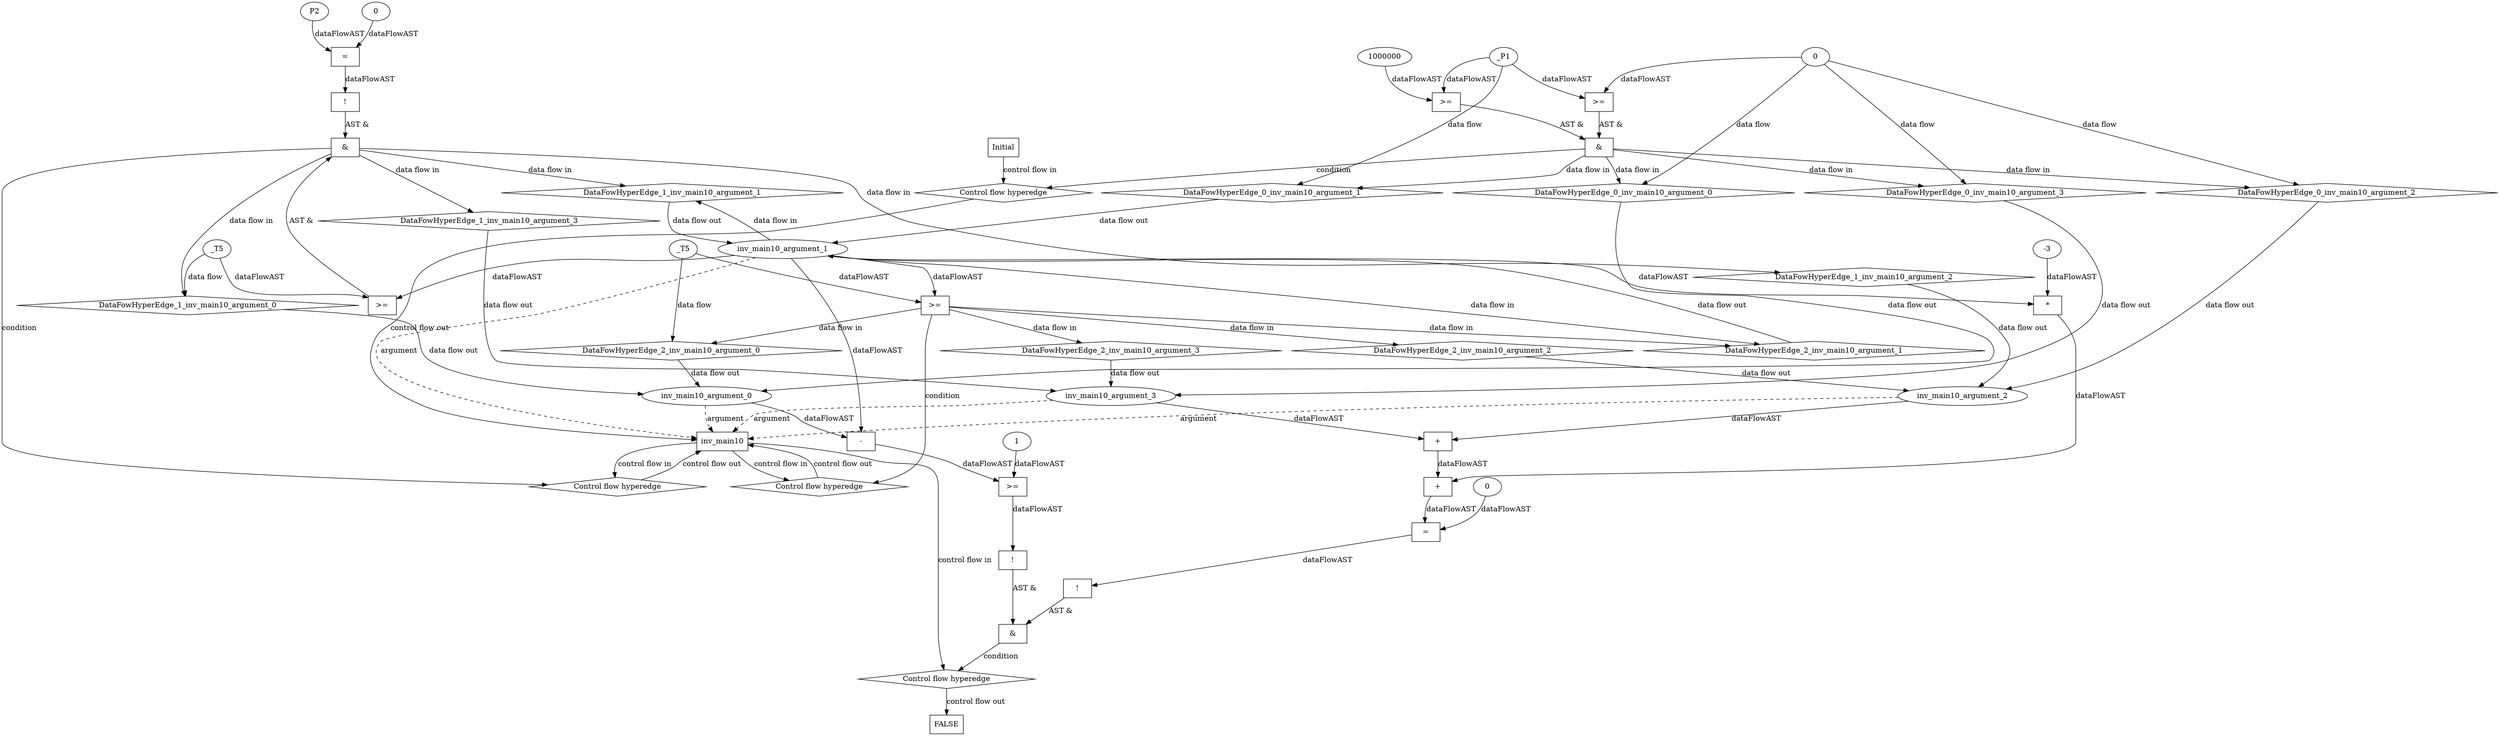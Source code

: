 digraph dag {
"inv_main10" [label="inv_main10" nodeName="inv_main10" class=cfn  shape="rect"];
FALSE [label="FALSE" nodeName=FALSE class=cfn  shape="rect"];
Initial [label="Initial" nodeName=Initial class=cfn  shape="rect"];
ControlFowHyperEdge_0 [label="Control flow hyperedge" nodeName=ControlFowHyperEdge_0 class=controlFlowHyperEdge shape="diamond"];
"Initial" -> ControlFowHyperEdge_0 [label="control flow in"]
ControlFowHyperEdge_0 -> "inv_main10" [label="control flow out"]
ControlFowHyperEdge_1 [label="Control flow hyperedge" nodeName=ControlFowHyperEdge_1 class=controlFlowHyperEdge shape="diamond"];
"inv_main10" -> ControlFowHyperEdge_1 [label="control flow in"]
ControlFowHyperEdge_1 -> "inv_main10" [label="control flow out"]
ControlFowHyperEdge_2 [label="Control flow hyperedge" nodeName=ControlFowHyperEdge_2 class=controlFlowHyperEdge shape="diamond"];
"inv_main10" -> ControlFowHyperEdge_2 [label="control flow in"]
ControlFowHyperEdge_2 -> "inv_main10" [label="control flow out"]
ControlFowHyperEdge_3 [label="Control flow hyperedge" nodeName=ControlFowHyperEdge_3 class=controlFlowHyperEdge shape="diamond"];
"inv_main10" -> ControlFowHyperEdge_3 [label="control flow in"]
ControlFowHyperEdge_3 -> "FALSE" [label="control flow out"]
"inv_main10_argument_0" [label="inv_main10_argument_0" nodeName=argument0 class=argument  head="inv_main10" shape="oval"];
"inv_main10_argument_0" -> "inv_main10"[label="argument" style="dashed"]
"inv_main10_argument_1" [label="inv_main10_argument_1" nodeName=argument1 class=argument  head="inv_main10" shape="oval"];
"inv_main10_argument_1" -> "inv_main10"[label="argument" style="dashed"]
"inv_main10_argument_2" [label="inv_main10_argument_2" nodeName=argument2 class=argument  head="inv_main10" shape="oval"];
"inv_main10_argument_2" -> "inv_main10"[label="argument" style="dashed"]
"inv_main10_argument_3" [label="inv_main10_argument_3" nodeName=argument3 class=argument  head="inv_main10" shape="oval"];
"inv_main10_argument_3" -> "inv_main10"[label="argument" style="dashed"]

"xxxinv_main10___Initial_0xxx_and" [label="&" nodeName="xxxinv_main10___Initial_0xxx_and" class=Operator shape="rect"];
"xxxinv_main10___Initial_0xxxguard_0_node_0" [label=">=" nodeName="xxxinv_main10___Initial_0xxxguard_0_node_0" class=Operator  shape="rect"];
"xxxinv_main10___Initial_0xxxguard_0_node_1" [label="1000000" nodeName="xxxinv_main10___Initial_0xxxguard_0_node_1" class=Literal ];
"xxxinv_main10___Initial_0xxxguard_0_node_1" -> "xxxinv_main10___Initial_0xxxguard_0_node_0"[label="dataFlowAST"]
"xxxinv_main10___Initial_0xxxdataFlow1_node_0" -> "xxxinv_main10___Initial_0xxxguard_0_node_0"[label="dataFlowAST"]

"xxxinv_main10___Initial_0xxxguard_0_node_0" -> "xxxinv_main10___Initial_0xxx_and" [label="AST &"];
"xxxinv_main10___Initial_0xxxguard1_node_0" [label=">=" nodeName="xxxinv_main10___Initial_0xxxguard1_node_0" class=Operator  shape="rect"];
"xxxinv_main10___Initial_0xxxdataFlow1_node_0" -> "xxxinv_main10___Initial_0xxxguard1_node_0"[label="dataFlowAST"]
"xxxinv_main10___Initial_0xxxdataFlow_0_node_0" -> "xxxinv_main10___Initial_0xxxguard1_node_0"[label="dataFlowAST"]

"xxxinv_main10___Initial_0xxxguard1_node_0" -> "xxxinv_main10___Initial_0xxx_and" [label="AST &"];
"xxxinv_main10___Initial_0xxx_and" -> "ControlFowHyperEdge_0" [label="condition"];
"xxxinv_main10___Initial_0xxxdataFlow_0_node_0" [label="0" nodeName="xxxinv_main10___Initial_0xxxdataFlow_0_node_0" class=Literal ];

"xxxinv_main10___Initial_0xxxdataFlow_0_node_0" -> "DataFowHyperEdge_0_inv_main10_argument_0" [label="data flow"];
"xxxinv_main10___Initial_0xxxdataFlow1_node_0" [label="_P1" nodeName="xxxinv_main10___Initial_0xxxdataFlow1_node_0" class=Constant ];

"xxxinv_main10___Initial_0xxxdataFlow1_node_0" -> "DataFowHyperEdge_0_inv_main10_argument_1" [label="data flow"];

"xxxinv_main10___Initial_0xxxdataFlow_0_node_0" -> "DataFowHyperEdge_0_inv_main10_argument_2" [label="data flow"];

"xxxinv_main10___Initial_0xxxdataFlow_0_node_0" -> "DataFowHyperEdge_0_inv_main10_argument_3" [label="data flow"];
"xxxinv_main10___inv_main10_1xxx_and" [label="&" nodeName="xxxinv_main10___inv_main10_1xxx_and" class=Operator shape="rect"];
"xxxinv_main10___inv_main10_1xxxguard_0_node_0" [label=">=" nodeName="xxxinv_main10___inv_main10_1xxxguard_0_node_0" class=Operator  shape="rect"];
"inv_main10_argument_1" -> "xxxinv_main10___inv_main10_1xxxguard_0_node_0"[label="dataFlowAST"]
"xxxinv_main10___inv_main10_1xxxdataFlow_0_node_0" -> "xxxinv_main10___inv_main10_1xxxguard_0_node_0"[label="dataFlowAST"]

"xxxinv_main10___inv_main10_1xxxguard_0_node_0" -> "xxxinv_main10___inv_main10_1xxx_and" [label="AST &"];
"xxxinv_main10___inv_main10_1xxxguard1_node_0" [label="!" nodeName="xxxinv_main10___inv_main10_1xxxguard1_node_0" class=Operator shape="rect"];
"xxxinv_main10___inv_main10_1xxxguard1_node_1" [label="=" nodeName="xxxinv_main10___inv_main10_1xxxguard1_node_1" class=Operator  shape="rect"];
"xxxinv_main10___inv_main10_1xxxguard1_node_2" [label="P2" nodeName="xxxinv_main10___inv_main10_1xxxguard1_node_2" class=Constant ];
"xxxinv_main10___inv_main10_1xxxguard1_node_3" [label="0" nodeName="xxxinv_main10___inv_main10_1xxxguard1_node_3" class=Literal ];
"xxxinv_main10___inv_main10_1xxxguard1_node_1" -> "xxxinv_main10___inv_main10_1xxxguard1_node_0"[label="dataFlowAST"]
"xxxinv_main10___inv_main10_1xxxguard1_node_2" -> "xxxinv_main10___inv_main10_1xxxguard1_node_1"[label="dataFlowAST"]
"xxxinv_main10___inv_main10_1xxxguard1_node_3" -> "xxxinv_main10___inv_main10_1xxxguard1_node_1"[label="dataFlowAST"]

"xxxinv_main10___inv_main10_1xxxguard1_node_0" -> "xxxinv_main10___inv_main10_1xxx_and" [label="AST &"];
"xxxinv_main10___inv_main10_1xxx_and" -> "ControlFowHyperEdge_1" [label="condition"];
"xxxinv_main10___inv_main10_1xxxdataFlow_0_node_0" [label="_T5" nodeName="xxxinv_main10___inv_main10_1xxxdataFlow_0_node_0" class=Constant ];

"xxxinv_main10___inv_main10_1xxxdataFlow_0_node_0" -> "DataFowHyperEdge_1_inv_main10_argument_0" [label="data flow"];
"xxxinv_main10___inv_main10_2xxxguard_0_node_0" [label=">=" nodeName="xxxinv_main10___inv_main10_2xxxguard_0_node_0" class=Operator  shape="rect"];
"inv_main10_argument_1" -> "xxxinv_main10___inv_main10_2xxxguard_0_node_0"[label="dataFlowAST"]
"xxxinv_main10___inv_main10_2xxxdataFlow_0_node_0" -> "xxxinv_main10___inv_main10_2xxxguard_0_node_0"[label="dataFlowAST"]

"xxxinv_main10___inv_main10_2xxxguard_0_node_0" -> "ControlFowHyperEdge_2" [label="condition"];
"xxxinv_main10___inv_main10_2xxxdataFlow_0_node_0" [label="_T5" nodeName="xxxinv_main10___inv_main10_2xxxdataFlow_0_node_0" class=Constant ];

"xxxinv_main10___inv_main10_2xxxdataFlow_0_node_0" -> "DataFowHyperEdge_2_inv_main10_argument_0" [label="data flow"];
"xxxFALSE___inv_main10_3xxx_and" [label="&" nodeName="xxxFALSE___inv_main10_3xxx_and" class=Operator shape="rect"];
"xxxFALSE___inv_main10_3xxxguard_0_node_0" [label="!" nodeName="xxxFALSE___inv_main10_3xxxguard_0_node_0" class=Operator shape="rect"];
"xxxFALSE___inv_main10_3xxxguard_0_node_1" [label="=" nodeName="xxxFALSE___inv_main10_3xxxguard_0_node_1" class=Operator  shape="rect"];
"xxxFALSE___inv_main10_3xxxguard_0_node_2" [label="+" nodeName="xxxFALSE___inv_main10_3xxxguard_0_node_2" class= Operator shape="rect"];
"xxxFALSE___inv_main10_3xxxguard_0_node_3" [label="+" nodeName="xxxFALSE___inv_main10_3xxxguard_0_node_3" class= Operator shape="rect"];
"xxxFALSE___inv_main10_3xxxguard_0_node_6" [label="*" nodeName="xxxFALSE___inv_main10_3xxxguard_0_node_6" class=Operator  shape="rect"];
"xxxFALSE___inv_main10_3xxxguard_0_node_7" [label="-3" nodeName="xxxFALSE___inv_main10_3xxxguard_0_node_7" class=Coeff ];
"xxxFALSE___inv_main10_3xxxguard_0_node_9" [label="0" nodeName="xxxFALSE___inv_main10_3xxxguard_0_node_9" class=Literal ];
"xxxFALSE___inv_main10_3xxxguard_0_node_1" -> "xxxFALSE___inv_main10_3xxxguard_0_node_0"[label="dataFlowAST"]
"xxxFALSE___inv_main10_3xxxguard_0_node_2" -> "xxxFALSE___inv_main10_3xxxguard_0_node_1"[label="dataFlowAST"]
"xxxFALSE___inv_main10_3xxxguard_0_node_9" -> "xxxFALSE___inv_main10_3xxxguard_0_node_1"[label="dataFlowAST"]
"xxxFALSE___inv_main10_3xxxguard_0_node_3" -> "xxxFALSE___inv_main10_3xxxguard_0_node_2"[label="dataFlowAST"]
"xxxFALSE___inv_main10_3xxxguard_0_node_6" -> "xxxFALSE___inv_main10_3xxxguard_0_node_2"[label="dataFlowAST"]
"inv_main10_argument_3" -> "xxxFALSE___inv_main10_3xxxguard_0_node_3"[label="dataFlowAST"]
"inv_main10_argument_2" -> "xxxFALSE___inv_main10_3xxxguard_0_node_3"[label="dataFlowAST"]
"inv_main10_argument_1" -> "xxxFALSE___inv_main10_3xxxguard_0_node_6"[label="dataFlowAST"]
"xxxFALSE___inv_main10_3xxxguard_0_node_7" -> "xxxFALSE___inv_main10_3xxxguard_0_node_6"[label="dataFlowAST"]

"xxxFALSE___inv_main10_3xxxguard_0_node_0" -> "xxxFALSE___inv_main10_3xxx_and" [label="AST &"];
"xxxFALSE___inv_main10_3xxxguard1_node_0" [label="!" nodeName="xxxFALSE___inv_main10_3xxxguard1_node_0" class=Operator shape="rect"];
"xxxFALSE___inv_main10_3xxxguard1_node_1" [label=">=" nodeName="xxxFALSE___inv_main10_3xxxguard1_node_1" class=Operator  shape="rect"];
"xxxFALSE___inv_main10_3xxxguard1_node_2" [label="-" nodeName="xxxFALSE___inv_main10_3xxxguard1_node_2" class= Operator shape="rect"];
"xxxFALSE___inv_main10_3xxxguard1_node_5" [label="1" nodeName="xxxFALSE___inv_main10_3xxxguard1_node_5" class=Literal ];
"xxxFALSE___inv_main10_3xxxguard1_node_1" -> "xxxFALSE___inv_main10_3xxxguard1_node_0"[label="dataFlowAST"]
"xxxFALSE___inv_main10_3xxxguard1_node_2" -> "xxxFALSE___inv_main10_3xxxguard1_node_1"[label="dataFlowAST"]
"xxxFALSE___inv_main10_3xxxguard1_node_5" -> "xxxFALSE___inv_main10_3xxxguard1_node_1"[label="dataFlowAST"]
"inv_main10_argument_1" -> "xxxFALSE___inv_main10_3xxxguard1_node_2"[label="dataFlowAST"]
"inv_main10_argument_0" -> "xxxFALSE___inv_main10_3xxxguard1_node_2"[label="dataFlowAST"]

"xxxFALSE___inv_main10_3xxxguard1_node_0" -> "xxxFALSE___inv_main10_3xxx_and" [label="AST &"];
"xxxFALSE___inv_main10_3xxx_and" -> "ControlFowHyperEdge_3" [label="condition"];
"DataFowHyperEdge_0_inv_main10_argument_0" [label="DataFowHyperEdge_0_inv_main10_argument_0" nodeName="DataFowHyperEdge_0_inv_main10_argument_0" class=DataFlowHyperedge shape="diamond"];
"DataFowHyperEdge_0_inv_main10_argument_0" -> "inv_main10_argument_0"[label="data flow out"]
"xxxinv_main10___Initial_0xxx_and" -> "DataFowHyperEdge_0_inv_main10_argument_0"[label="data flow in"]
"DataFowHyperEdge_0_inv_main10_argument_1" [label="DataFowHyperEdge_0_inv_main10_argument_1" nodeName="DataFowHyperEdge_0_inv_main10_argument_1" class=DataFlowHyperedge shape="diamond"];
"DataFowHyperEdge_0_inv_main10_argument_1" -> "inv_main10_argument_1"[label="data flow out"]
"xxxinv_main10___Initial_0xxx_and" -> "DataFowHyperEdge_0_inv_main10_argument_1"[label="data flow in"]
"DataFowHyperEdge_0_inv_main10_argument_2" [label="DataFowHyperEdge_0_inv_main10_argument_2" nodeName="DataFowHyperEdge_0_inv_main10_argument_2" class=DataFlowHyperedge shape="diamond"];
"DataFowHyperEdge_0_inv_main10_argument_2" -> "inv_main10_argument_2"[label="data flow out"]
"xxxinv_main10___Initial_0xxx_and" -> "DataFowHyperEdge_0_inv_main10_argument_2"[label="data flow in"]
"DataFowHyperEdge_0_inv_main10_argument_3" [label="DataFowHyperEdge_0_inv_main10_argument_3" nodeName="DataFowHyperEdge_0_inv_main10_argument_3" class=DataFlowHyperedge shape="diamond"];
"DataFowHyperEdge_0_inv_main10_argument_3" -> "inv_main10_argument_3"[label="data flow out"]
"xxxinv_main10___Initial_0xxx_and" -> "DataFowHyperEdge_0_inv_main10_argument_3"[label="data flow in"]
"DataFowHyperEdge_1_inv_main10_argument_0" [label="DataFowHyperEdge_1_inv_main10_argument_0" nodeName="DataFowHyperEdge_1_inv_main10_argument_0" class=DataFlowHyperedge shape="diamond"];
"DataFowHyperEdge_1_inv_main10_argument_0" -> "inv_main10_argument_0"[label="data flow out"]
"xxxinv_main10___inv_main10_1xxx_and" -> "DataFowHyperEdge_1_inv_main10_argument_0"[label="data flow in"]
"DataFowHyperEdge_1_inv_main10_argument_1" [label="DataFowHyperEdge_1_inv_main10_argument_1" nodeName="DataFowHyperEdge_1_inv_main10_argument_1" class=DataFlowHyperedge shape="diamond"];
"DataFowHyperEdge_1_inv_main10_argument_1" -> "inv_main10_argument_1"[label="data flow out"]
"xxxinv_main10___inv_main10_1xxx_and" -> "DataFowHyperEdge_1_inv_main10_argument_1"[label="data flow in"]
"DataFowHyperEdge_1_inv_main10_argument_2" [label="DataFowHyperEdge_1_inv_main10_argument_2" nodeName="DataFowHyperEdge_1_inv_main10_argument_2" class=DataFlowHyperedge shape="diamond"];
"DataFowHyperEdge_1_inv_main10_argument_2" -> "inv_main10_argument_2"[label="data flow out"]
"xxxinv_main10___inv_main10_1xxx_and" -> "DataFowHyperEdge_1_inv_main10_argument_2"[label="data flow in"]
"DataFowHyperEdge_1_inv_main10_argument_3" [label="DataFowHyperEdge_1_inv_main10_argument_3" nodeName="DataFowHyperEdge_1_inv_main10_argument_3" class=DataFlowHyperedge shape="diamond"];
"DataFowHyperEdge_1_inv_main10_argument_3" -> "inv_main10_argument_3"[label="data flow out"]
"xxxinv_main10___inv_main10_1xxx_and" -> "DataFowHyperEdge_1_inv_main10_argument_3"[label="data flow in"]
"DataFowHyperEdge_2_inv_main10_argument_0" [label="DataFowHyperEdge_2_inv_main10_argument_0" nodeName="DataFowHyperEdge_2_inv_main10_argument_0" class=DataFlowHyperedge shape="diamond"];
"DataFowHyperEdge_2_inv_main10_argument_0" -> "inv_main10_argument_0"[label="data flow out"]
"xxxinv_main10___inv_main10_2xxxguard_0_node_0" -> "DataFowHyperEdge_2_inv_main10_argument_0"[label="data flow in"]
"DataFowHyperEdge_2_inv_main10_argument_1" [label="DataFowHyperEdge_2_inv_main10_argument_1" nodeName="DataFowHyperEdge_2_inv_main10_argument_1" class=DataFlowHyperedge shape="diamond"];
"DataFowHyperEdge_2_inv_main10_argument_1" -> "inv_main10_argument_1"[label="data flow out"]
"xxxinv_main10___inv_main10_2xxxguard_0_node_0" -> "DataFowHyperEdge_2_inv_main10_argument_1"[label="data flow in"]
"DataFowHyperEdge_2_inv_main10_argument_2" [label="DataFowHyperEdge_2_inv_main10_argument_2" nodeName="DataFowHyperEdge_2_inv_main10_argument_2" class=DataFlowHyperedge shape="diamond"];
"DataFowHyperEdge_2_inv_main10_argument_2" -> "inv_main10_argument_2"[label="data flow out"]
"xxxinv_main10___inv_main10_2xxxguard_0_node_0" -> "DataFowHyperEdge_2_inv_main10_argument_2"[label="data flow in"]
"DataFowHyperEdge_2_inv_main10_argument_3" [label="DataFowHyperEdge_2_inv_main10_argument_3" nodeName="DataFowHyperEdge_2_inv_main10_argument_3" class=DataFlowHyperedge shape="diamond"];
"DataFowHyperEdge_2_inv_main10_argument_3" -> "inv_main10_argument_3"[label="data flow out"]
"xxxinv_main10___inv_main10_2xxxguard_0_node_0" -> "DataFowHyperEdge_2_inv_main10_argument_3"[label="data flow in"]
"inv_main10_argument_1" -> "DataFowHyperEdge_1_inv_main10_argument_1"[label="data flow in"]
"inv_main10_argument_1" -> "DataFowHyperEdge_2_inv_main10_argument_1"[label="data flow in"]




}
